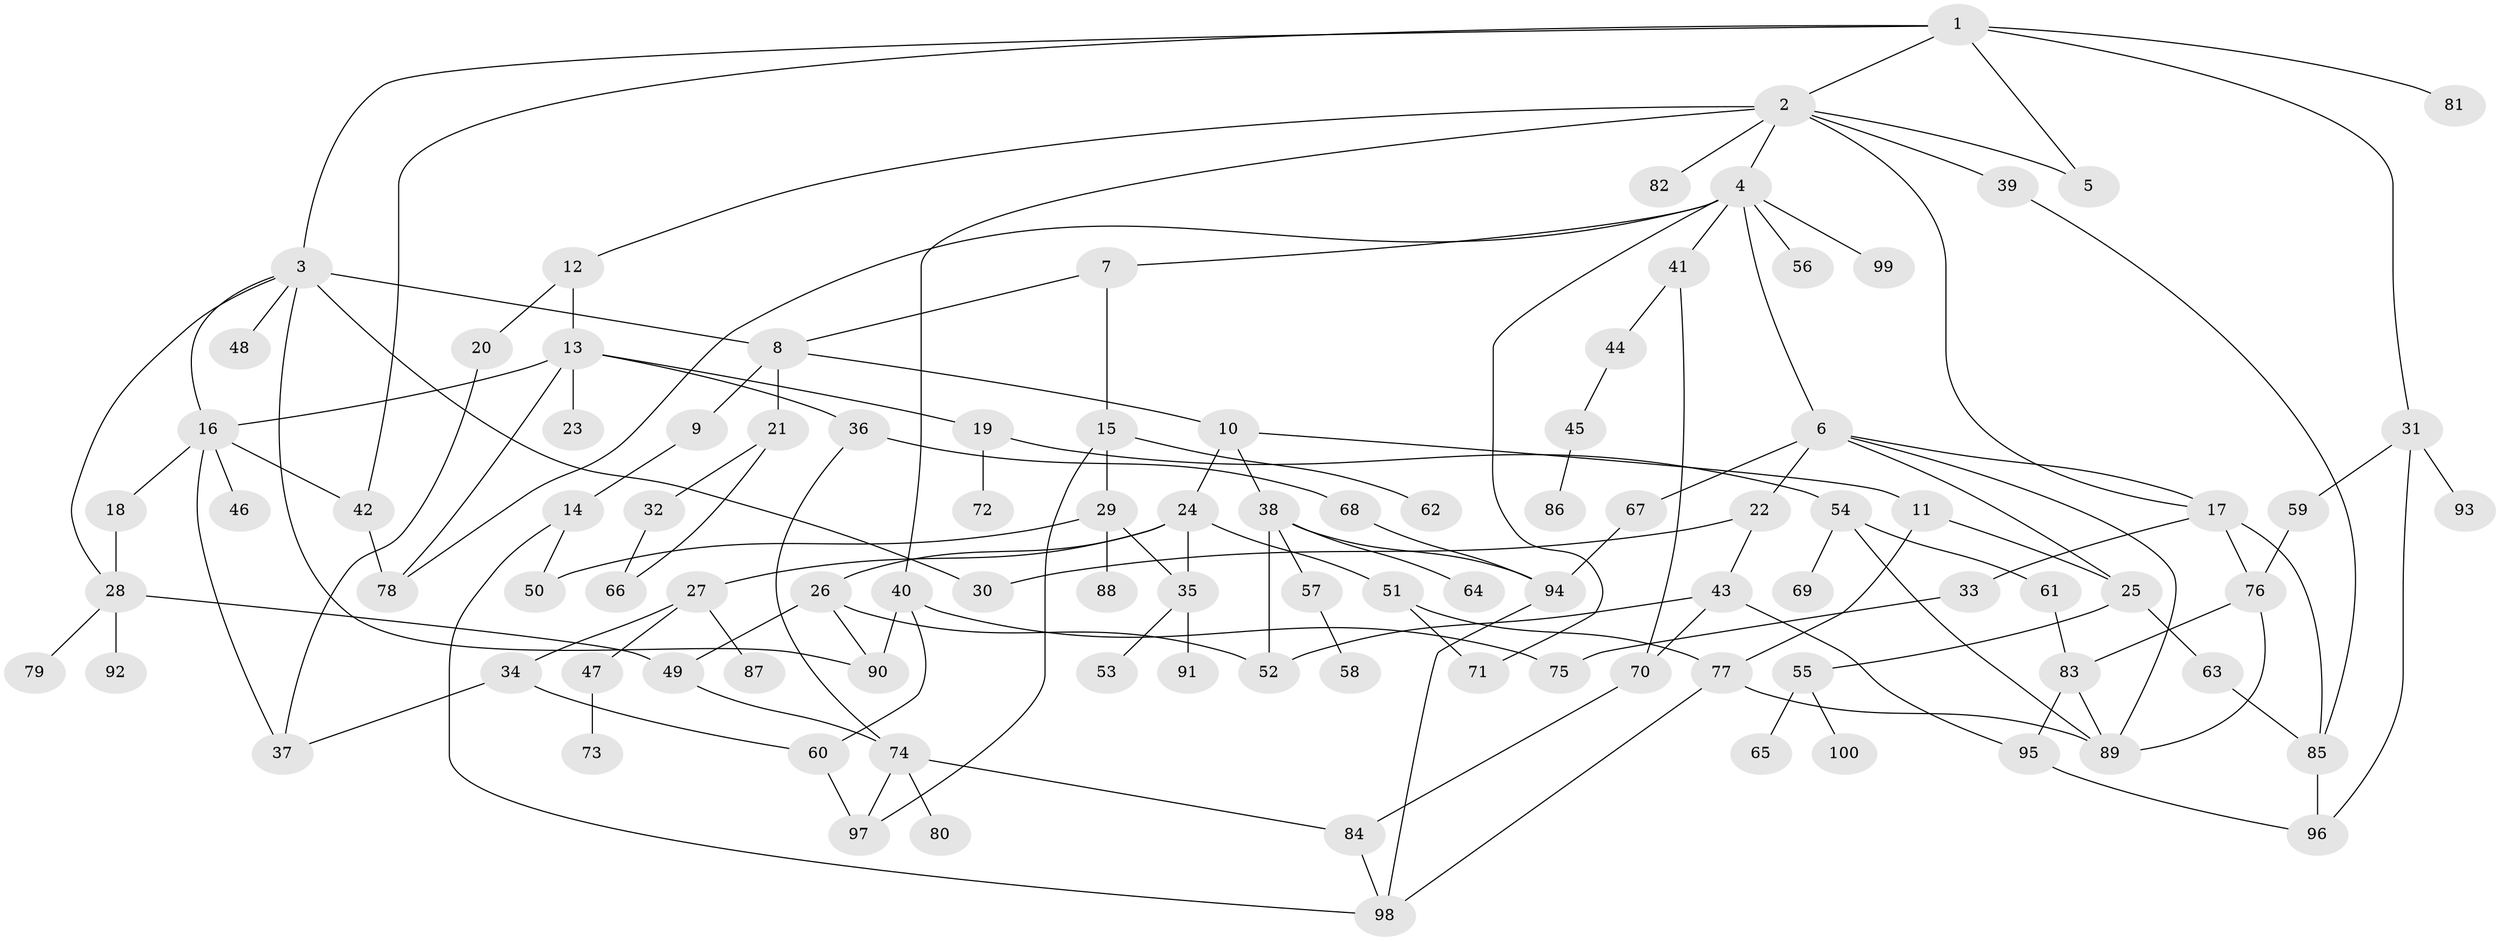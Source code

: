 // coarse degree distribution, {7: 0.06060606060606061, 10: 0.015151515151515152, 9: 0.015151515151515152, 8: 0.015151515151515152, 6: 0.045454545454545456, 3: 0.25757575757575757, 5: 0.06060606060606061, 2: 0.18181818181818182, 1: 0.24242424242424243, 4: 0.10606060606060606}
// Generated by graph-tools (version 1.1) at 2025/51/02/27/25 19:51:40]
// undirected, 100 vertices, 144 edges
graph export_dot {
graph [start="1"]
  node [color=gray90,style=filled];
  1;
  2;
  3;
  4;
  5;
  6;
  7;
  8;
  9;
  10;
  11;
  12;
  13;
  14;
  15;
  16;
  17;
  18;
  19;
  20;
  21;
  22;
  23;
  24;
  25;
  26;
  27;
  28;
  29;
  30;
  31;
  32;
  33;
  34;
  35;
  36;
  37;
  38;
  39;
  40;
  41;
  42;
  43;
  44;
  45;
  46;
  47;
  48;
  49;
  50;
  51;
  52;
  53;
  54;
  55;
  56;
  57;
  58;
  59;
  60;
  61;
  62;
  63;
  64;
  65;
  66;
  67;
  68;
  69;
  70;
  71;
  72;
  73;
  74;
  75;
  76;
  77;
  78;
  79;
  80;
  81;
  82;
  83;
  84;
  85;
  86;
  87;
  88;
  89;
  90;
  91;
  92;
  93;
  94;
  95;
  96;
  97;
  98;
  99;
  100;
  1 -- 2;
  1 -- 3;
  1 -- 5;
  1 -- 31;
  1 -- 42;
  1 -- 81;
  2 -- 4;
  2 -- 12;
  2 -- 39;
  2 -- 40;
  2 -- 82;
  2 -- 5;
  2 -- 17;
  3 -- 8;
  3 -- 16;
  3 -- 30;
  3 -- 48;
  3 -- 28;
  3 -- 90;
  4 -- 6;
  4 -- 7;
  4 -- 41;
  4 -- 56;
  4 -- 71;
  4 -- 99;
  4 -- 78;
  6 -- 17;
  6 -- 22;
  6 -- 25;
  6 -- 67;
  6 -- 89;
  7 -- 15;
  7 -- 8;
  8 -- 9;
  8 -- 10;
  8 -- 21;
  9 -- 14;
  10 -- 11;
  10 -- 24;
  10 -- 38;
  11 -- 25;
  11 -- 77;
  12 -- 13;
  12 -- 20;
  13 -- 19;
  13 -- 23;
  13 -- 36;
  13 -- 16;
  13 -- 78;
  14 -- 50;
  14 -- 98;
  15 -- 29;
  15 -- 62;
  15 -- 97;
  16 -- 18;
  16 -- 46;
  16 -- 42;
  16 -- 37;
  17 -- 33;
  17 -- 76;
  17 -- 85;
  18 -- 28;
  19 -- 54;
  19 -- 72;
  20 -- 37;
  21 -- 32;
  21 -- 66;
  22 -- 43;
  22 -- 30;
  24 -- 26;
  24 -- 27;
  24 -- 35;
  24 -- 51;
  25 -- 55;
  25 -- 63;
  26 -- 90;
  26 -- 49;
  26 -- 52;
  27 -- 34;
  27 -- 47;
  27 -- 87;
  28 -- 49;
  28 -- 79;
  28 -- 92;
  29 -- 88;
  29 -- 50;
  29 -- 35;
  31 -- 59;
  31 -- 93;
  31 -- 96;
  32 -- 66;
  33 -- 75;
  34 -- 37;
  34 -- 60;
  35 -- 53;
  35 -- 91;
  36 -- 68;
  36 -- 74;
  38 -- 57;
  38 -- 64;
  38 -- 94;
  38 -- 52;
  39 -- 85;
  40 -- 60;
  40 -- 75;
  40 -- 90;
  41 -- 44;
  41 -- 70;
  42 -- 78;
  43 -- 52;
  43 -- 95;
  43 -- 70;
  44 -- 45;
  45 -- 86;
  47 -- 73;
  49 -- 74;
  51 -- 77;
  51 -- 71;
  54 -- 61;
  54 -- 69;
  54 -- 89;
  55 -- 65;
  55 -- 100;
  57 -- 58;
  59 -- 76;
  60 -- 97;
  61 -- 83;
  63 -- 85;
  67 -- 94;
  68 -- 94;
  70 -- 84;
  74 -- 80;
  74 -- 97;
  74 -- 84;
  76 -- 83;
  76 -- 89;
  77 -- 89;
  77 -- 98;
  83 -- 95;
  83 -- 89;
  84 -- 98;
  85 -- 96;
  94 -- 98;
  95 -- 96;
}
